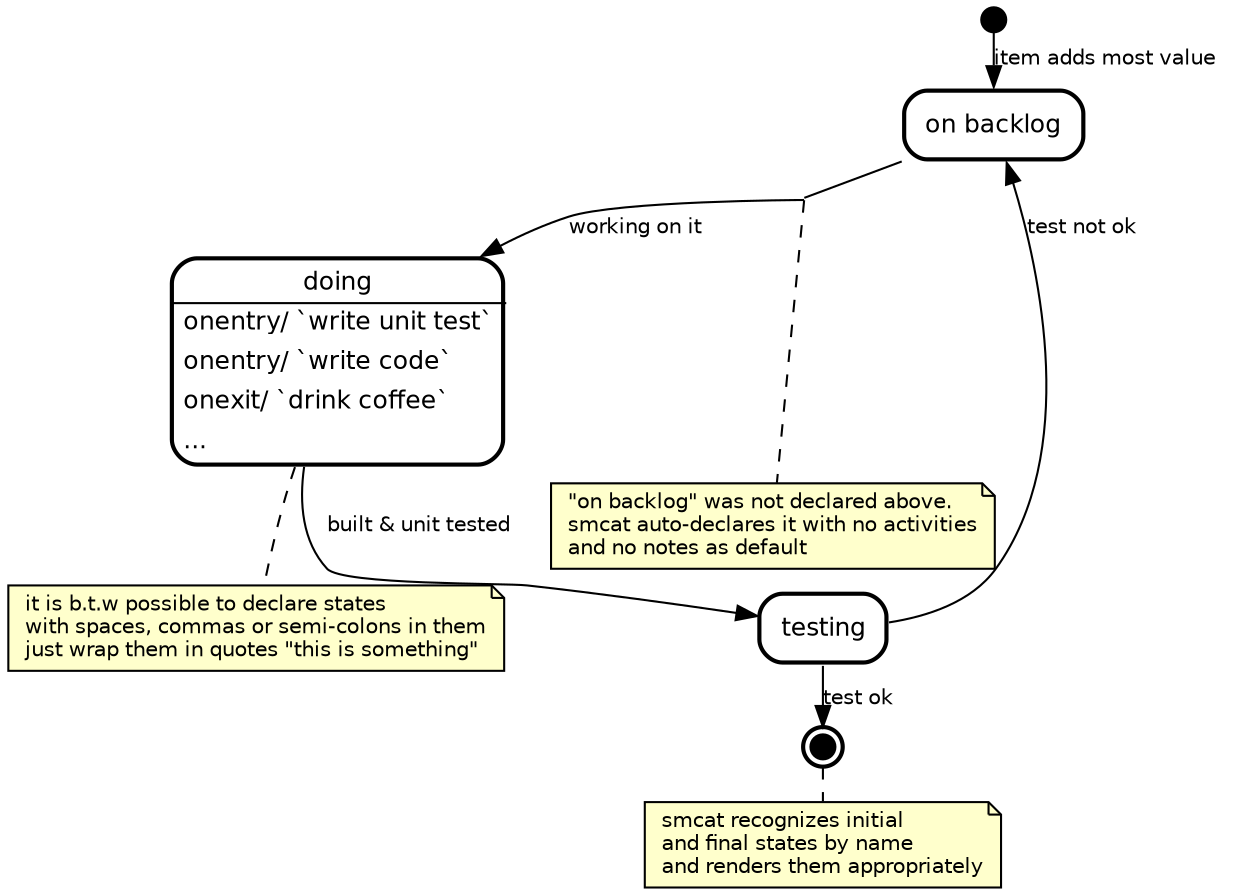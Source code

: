 digraph "state transitions" {
  fontname="Helvetica" fontsize=12 penwidth=2.0 splines=true ordering=out compound=true overlap=scale nodesep=0.3 ranksep=0.1
  node [shape=plaintext style=filled fillcolor=transparent fontname=Helvetica fontsize=12 penwidth=2.0]
  edge [fontname=Helvetica fontsize=10]

    "initial" [shape=circle style=filled fillcolor=black fixedsize=true height=0.15 label=""]
    "doing" [margin=0 label= < 
      <table align="center" cellborder="0" border="2" style="rounded" width="48">
        <tr><td width="48" cellpadding="2">doing</td></tr>
          <hr/>
          <tr><td align="left" cellpadding="2">onentry/ &#x60;write unit test&#x60;</td></tr>
          
          <tr><td align="left" cellpadding="2">onentry/ &#x60;write code&#x60;</td></tr>
          
          <tr><td align="left" cellpadding="2">onexit/ &#x60;drink coffee&#x60;</td></tr>
          
          <tr><td align="left" cellpadding="2">...</td></tr>
      </table>
    >]
    "on backlog" [margin=0 label= < 
      <table align="center" cellborder="0" border="2" style="rounded" width="48">
        <tr><td width="48" cellpadding="7">on backlog</td></tr>
      </table>
    >]
    "testing" [margin=0 label= < 
      <table align="center" cellborder="0" border="2" style="rounded" width="48">
        <tr><td width="48" cellpadding="7">testing</td></tr>
      </table>
    >]
    "final" [shape=circle style=filled fillcolor=black fixedsize=true height=0.15 peripheries=2 label=""]
      "note_doing" [label="it is b.t.w possible to declare states\lwith spaces, commas or semi-colons in them\ljust wrap them in quotes \"this is something\"\l" shape=note fontsize=10 fillcolor="#ffffcc" penwidth=1.0]
      "doing" -> "note_doing" [style=dashed arrowtail=none arrowhead=none]
      "note_final" [label="smcat recognizes initial\land final states by name\land renders them appropriately\l" shape=note fontsize=10 fillcolor="#ffffcc" penwidth=1.0]
      "final" -> "note_final" [style=dashed arrowtail=none arrowhead=none]

    "initial" -> "on backlog" [label="item adds most value   \l"]
      "i_note_tr_on backlog_doing_2" [shape=point style=invis margin=0 width=0 height=0 fixedsize=true]
      "on backlog" -> "i_note_tr_on backlog_doing_2" [arrowhead=none]
      "i_note_tr_on backlog_doing_2" -> "doing" [label="working on it   \l"]
      "i_note_tr_on backlog_doing_2" -> "note_tr_on backlog_doing_2" [style=dashed arrowtail=none arrowhead=none weight=0]
      "note_tr_on backlog_doing_2" [label="\"on backlog\" was not declared above.\lsmcat auto-declares it with no activities\land no notes as default\l" shape=note fontsize=10 fillcolor="#ffffcc" penwidth=1.0]
    "doing" -> "testing" [label="built & unit tested   \l"]
    "testing" -> "on backlog" [label="test not ok   \l"]
    "testing" -> "final" [label="test ok   \l"]
}
